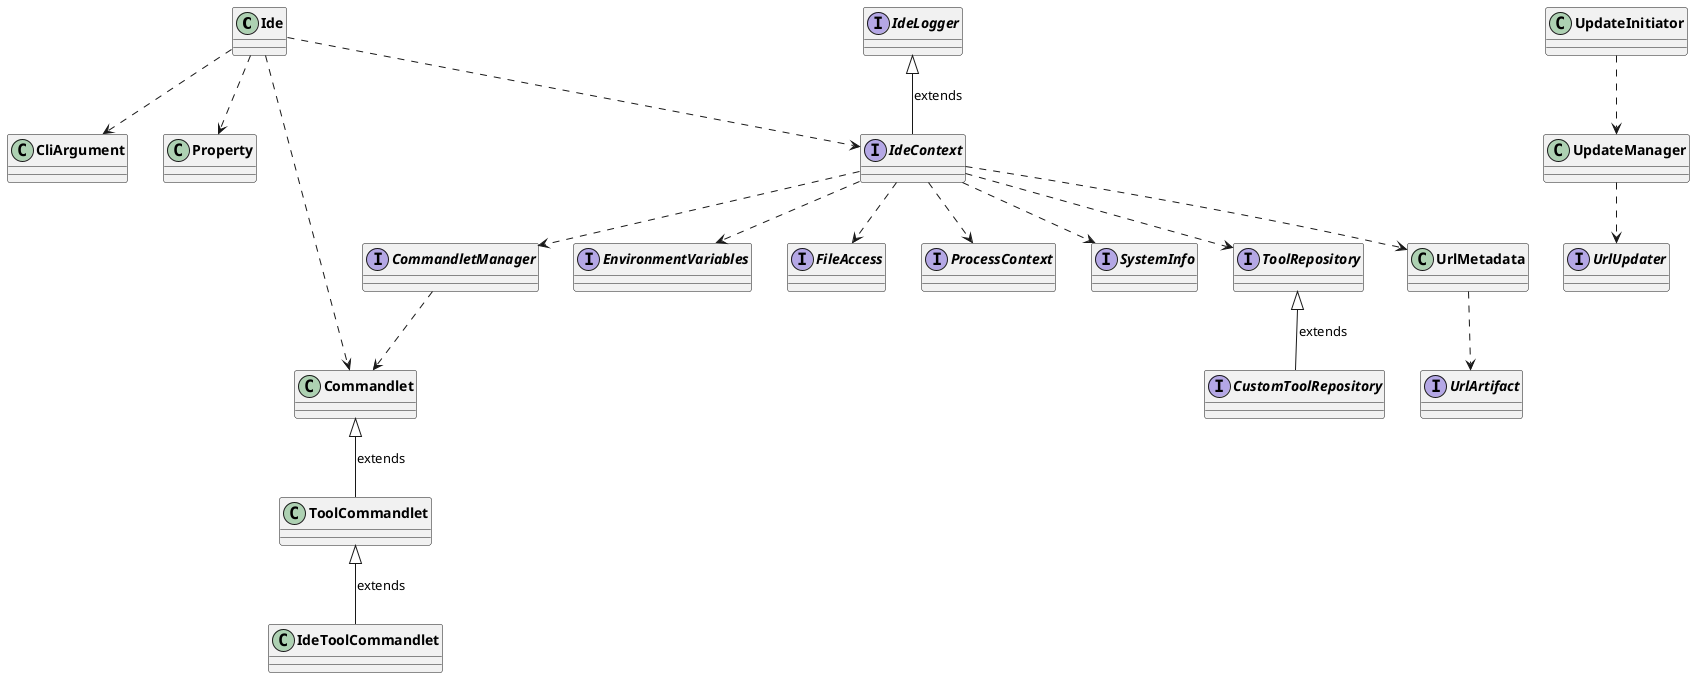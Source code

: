 @startuml
skinparam classFontStyle bold
skinparam classAttributeIconSize 0

'''' Attributes and methods '''

class Ide

class CliArgument
class Property

interface IdeLogger
interface IdeContext

interface CommandletManager
interface EnvironmentVariables
interface FileAccess
interface ProcessContext
interface SystemInfo

interface ToolRepository
interface CustomToolRepository

class UrlMetadata
interface UrlArtifact

class Commandlet
class ToolCommandlet
class IdeToolCommandlet

class UpdateInitiator
class UpdateManager
interface UrlUpdater


'''' Relations '''

Ide ..> CliArgument
Ide ..> Property
Ide ..> Commandlet
Ide ..> IdeContext

IdeLogger <|-- IdeContext : extends

IdeContext ..> CommandletManager
IdeContext ..> EnvironmentVariables
IdeContext ..> FileAccess
IdeContext ..> ProcessContext
IdeContext ..> SystemInfo
IdeContext ..> ToolRepository
IdeContext ..> UrlMetadata
UrlMetadata ..> UrlArtifact

CommandletManager ..> Commandlet
Commandlet <|-- ToolCommandlet : extends
ToolCommandlet <|-- IdeToolCommandlet : extends

ToolRepository <|-- CustomToolRepository : extends

UpdateInitiator ..> UpdateManager
UpdateManager ..> UrlUpdater

@enduml
